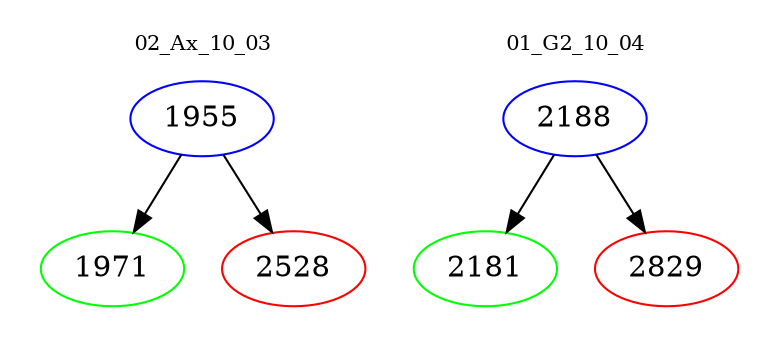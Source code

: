 digraph{
subgraph cluster_0 {
color = white
label = "02_Ax_10_03";
fontsize=10;
T0_1955 [label="1955", color="blue"]
T0_1955 -> T0_1971 [color="black"]
T0_1971 [label="1971", color="green"]
T0_1955 -> T0_2528 [color="black"]
T0_2528 [label="2528", color="red"]
}
subgraph cluster_1 {
color = white
label = "01_G2_10_04";
fontsize=10;
T1_2188 [label="2188", color="blue"]
T1_2188 -> T1_2181 [color="black"]
T1_2181 [label="2181", color="green"]
T1_2188 -> T1_2829 [color="black"]
T1_2829 [label="2829", color="red"]
}
}
